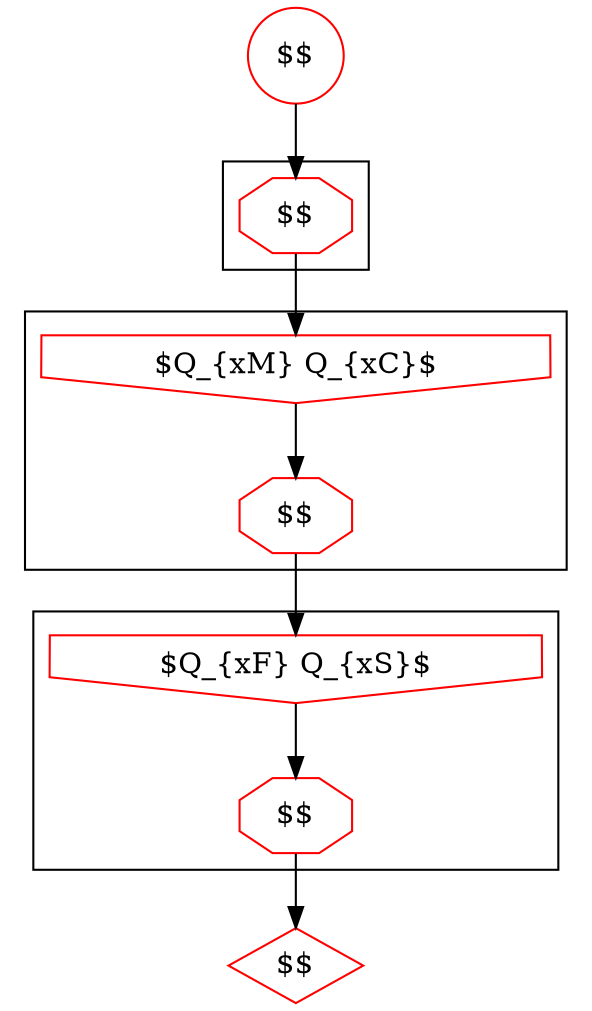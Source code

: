 digraph G {
    S [label="$$", shape=circle, color=red];
    E [label="$$", shape=diamond, color=red];

subgraph cluster_0 {
	W0 [label="$$", shape=octagon, color=red];
}
subgraph cluster_1 {
    W1 [label="$$", shape=octagon, color=red];
    D1 [label="$Q_{xM} Q_{xC}$", shape=invhouse, color=red];
}
subgraph cluster_2 {
    W2 [label="$$", shape=octagon, color=red];
    D2 [label="$Q_{xF} Q_{xS}$", shape=invhouse, color=red];
}

S->W0->D1->W1->D2->W2->E;


}
